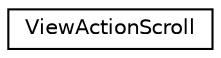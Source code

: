 digraph "Graphical Class Hierarchy"
{
 // LATEX_PDF_SIZE
  edge [fontname="Helvetica",fontsize="10",labelfontname="Helvetica",labelfontsize="10"];
  node [fontname="Helvetica",fontsize="10",shape=record];
  rankdir="LR";
  Node0 [label="ViewActionScroll",height=0.2,width=0.4,color="black", fillcolor="white", style="filled",URL="$structViewActionScroll.html",tooltip=" "];
}
